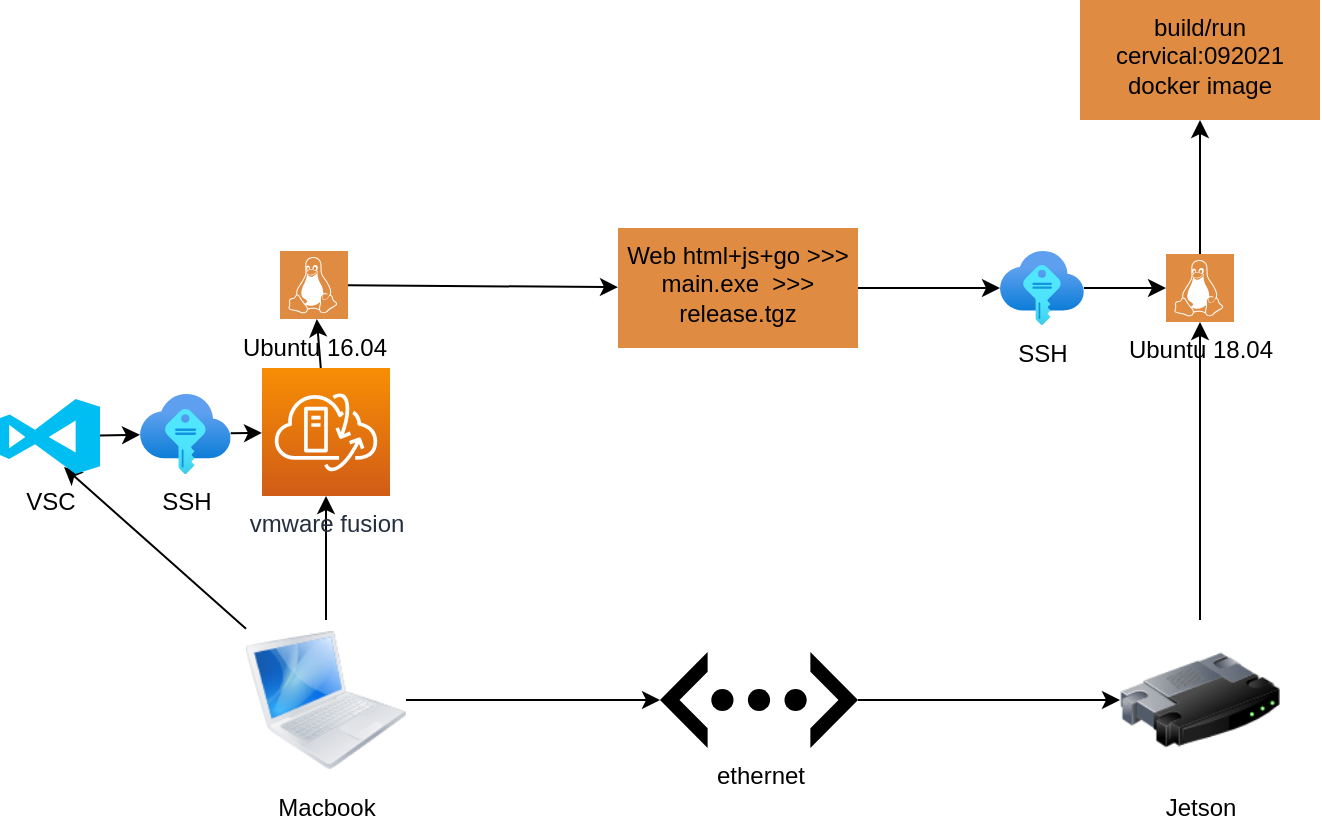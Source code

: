 <mxfile>
    <diagram id="eL84oKgoQocOPC2u_vl6" name="Page-1">
        <mxGraphModel dx="1044" dy="575" grid="1" gridSize="10" guides="1" tooltips="1" connect="1" arrows="1" fold="1" page="1" pageScale="1" pageWidth="850" pageHeight="1100" math="0" shadow="0">
            <root>
                <mxCell id="0"/>
                <mxCell id="1" parent="0"/>
                <mxCell id="5" value="" style="edgeStyle=none;html=1;" parent="1" source="2" target="4" edge="1">
                    <mxGeometry relative="1" as="geometry"/>
                </mxCell>
                <mxCell id="15" style="edgeStyle=none;html=1;" parent="1" source="2" target="28" edge="1">
                    <mxGeometry relative="1" as="geometry">
                        <mxPoint x="160" y="798" as="targetPoint"/>
                    </mxGeometry>
                </mxCell>
                <mxCell id="16" style="edgeStyle=none;html=1;entryX=0.64;entryY=0.907;entryDx=0;entryDy=0;entryPerimeter=0;" parent="1" source="2" target="8" edge="1">
                    <mxGeometry relative="1" as="geometry"/>
                </mxCell>
                <mxCell id="2" value="Macbook" style="image;html=1;image=img/lib/clip_art/computers/MacBook_128x128.png" parent="1" vertex="1">
                    <mxGeometry x="133" y="920" width="80" height="80" as="geometry"/>
                </mxCell>
                <mxCell id="30" style="edgeStyle=none;html=1;" parent="1" source="3" target="12" edge="1">
                    <mxGeometry relative="1" as="geometry"/>
                </mxCell>
                <mxCell id="3" value="Jetson" style="image;html=1;image=img/lib/clip_art/networking/Router_128x128.png" parent="1" vertex="1">
                    <mxGeometry x="570" y="920" width="80" height="80" as="geometry"/>
                </mxCell>
                <mxCell id="32" style="edgeStyle=none;html=1;" parent="1" source="4" target="3" edge="1">
                    <mxGeometry relative="1" as="geometry"/>
                </mxCell>
                <mxCell id="4" value="ethernet" style="shape=mxgraph.signs.tech.ethernet;html=1;pointerEvents=1;fillColor=#000000;strokeColor=none;verticalLabelPosition=bottom;verticalAlign=top;align=center;" parent="1" vertex="1">
                    <mxGeometry x="340" y="936" width="99" height="48" as="geometry"/>
                </mxCell>
                <mxCell id="18" value="" style="edgeStyle=none;html=1;" parent="1" source="8" target="17" edge="1">
                    <mxGeometry relative="1" as="geometry"/>
                </mxCell>
                <mxCell id="8" value="VSC" style="verticalLabelPosition=bottom;html=1;verticalAlign=top;align=center;strokeColor=none;fillColor=#00BEF2;shape=mxgraph.azure.visual_studio_online;" parent="1" vertex="1">
                    <mxGeometry x="10" y="809.5" width="50" height="37.5" as="geometry"/>
                </mxCell>
                <mxCell id="21" value="" style="edgeStyle=none;html=1;" parent="1" source="11" target="20" edge="1">
                    <mxGeometry relative="1" as="geometry"/>
                </mxCell>
                <mxCell id="11" value="Ubuntu 16.04" style="sketch=0;pointerEvents=1;shadow=0;dashed=0;html=1;strokeColor=none;fillColor=#DF8C42;labelPosition=center;verticalLabelPosition=bottom;verticalAlign=top;align=center;outlineConnect=0;shape=mxgraph.veeam2.linux;" parent="1" vertex="1">
                    <mxGeometry x="150" y="735.5" width="34" height="34" as="geometry"/>
                </mxCell>
                <mxCell id="26" value="" style="edgeStyle=none;html=1;" parent="1" source="12" target="25" edge="1">
                    <mxGeometry relative="1" as="geometry"/>
                </mxCell>
                <mxCell id="12" value="Ubuntu 18.04" style="sketch=0;pointerEvents=1;shadow=0;dashed=0;html=1;strokeColor=none;fillColor=#DF8C42;labelPosition=center;verticalLabelPosition=bottom;verticalAlign=top;align=center;outlineConnect=0;shape=mxgraph.veeam2.linux;" parent="1" vertex="1">
                    <mxGeometry x="593" y="737" width="34" height="34" as="geometry"/>
                </mxCell>
                <mxCell id="19" value="" style="edgeStyle=none;html=1;" parent="1" source="17" target="28" edge="1">
                    <mxGeometry relative="1" as="geometry">
                        <mxPoint x="181.194" y="797.5" as="targetPoint"/>
                    </mxGeometry>
                </mxCell>
                <mxCell id="17" value="SSH" style="aspect=fixed;html=1;points=[];align=center;image;fontSize=12;image=img/lib/azure2/other/SSH_Keys.svg;" parent="1" vertex="1">
                    <mxGeometry x="80" y="807" width="45.33" height="40" as="geometry"/>
                </mxCell>
                <mxCell id="23" value="" style="edgeStyle=none;html=1;" parent="1" source="20" target="22" edge="1">
                    <mxGeometry relative="1" as="geometry"/>
                </mxCell>
                <mxCell id="20" value="Web html+js+go &amp;gt;&amp;gt;&amp;gt; main.exe&amp;nbsp; &amp;gt;&amp;gt;&amp;gt; release.tgz" style="whiteSpace=wrap;html=1;verticalAlign=top;fillColor=#DF8C42;strokeColor=none;sketch=0;shadow=0;dashed=0;" parent="1" vertex="1">
                    <mxGeometry x="319" y="724" width="120" height="60" as="geometry"/>
                </mxCell>
                <mxCell id="24" value="" style="edgeStyle=none;html=1;" parent="1" source="22" target="12" edge="1">
                    <mxGeometry relative="1" as="geometry"/>
                </mxCell>
                <mxCell id="22" value="SSH" style="aspect=fixed;html=1;points=[];align=center;image;fontSize=12;image=img/lib/azure2/other/SSH_Keys.svg;" parent="1" vertex="1">
                    <mxGeometry x="510" y="735.5" width="41.93" height="37" as="geometry"/>
                </mxCell>
                <mxCell id="25" value="build/run&lt;br&gt;cervical:092021&lt;br&gt;docker image" style="whiteSpace=wrap;html=1;verticalAlign=top;fillColor=#DF8C42;strokeColor=none;sketch=0;shadow=0;dashed=0;" parent="1" vertex="1">
                    <mxGeometry x="550" y="610" width="120" height="60" as="geometry"/>
                </mxCell>
                <mxCell id="31" style="edgeStyle=none;html=1;" parent="1" source="28" target="11" edge="1">
                    <mxGeometry relative="1" as="geometry"/>
                </mxCell>
                <mxCell id="28" value="vmware fusion" style="sketch=0;points=[[0,0,0],[0.25,0,0],[0.5,0,0],[0.75,0,0],[1,0,0],[0,1,0],[0.25,1,0],[0.5,1,0],[0.75,1,0],[1,1,0],[0,0.25,0],[0,0.5,0],[0,0.75,0],[1,0.25,0],[1,0.5,0],[1,0.75,0]];outlineConnect=0;fontColor=#232F3E;gradientColor=#F78E04;gradientDirection=north;fillColor=#D05C17;strokeColor=#ffffff;dashed=0;verticalLabelPosition=bottom;verticalAlign=top;align=center;html=1;fontSize=12;fontStyle=0;aspect=fixed;shape=mxgraph.aws4.resourceIcon;resIcon=mxgraph.aws4.vmware_cloud_on_aws;" parent="1" vertex="1">
                    <mxGeometry x="141" y="794" width="64" height="64" as="geometry"/>
                </mxCell>
            </root>
        </mxGraphModel>
    </diagram>
</mxfile>
